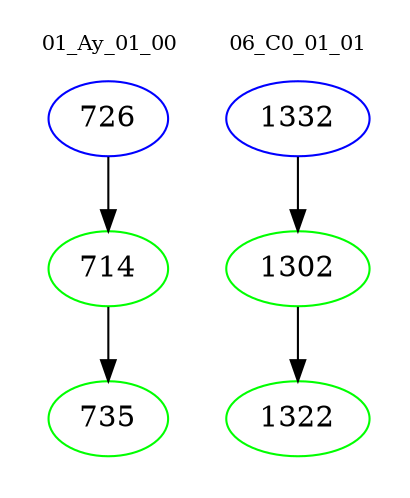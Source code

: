 digraph{
subgraph cluster_0 {
color = white
label = "01_Ay_01_00";
fontsize=10;
T0_726 [label="726", color="blue"]
T0_726 -> T0_714 [color="black"]
T0_714 [label="714", color="green"]
T0_714 -> T0_735 [color="black"]
T0_735 [label="735", color="green"]
}
subgraph cluster_1 {
color = white
label = "06_C0_01_01";
fontsize=10;
T1_1332 [label="1332", color="blue"]
T1_1332 -> T1_1302 [color="black"]
T1_1302 [label="1302", color="green"]
T1_1302 -> T1_1322 [color="black"]
T1_1322 [label="1322", color="green"]
}
}
